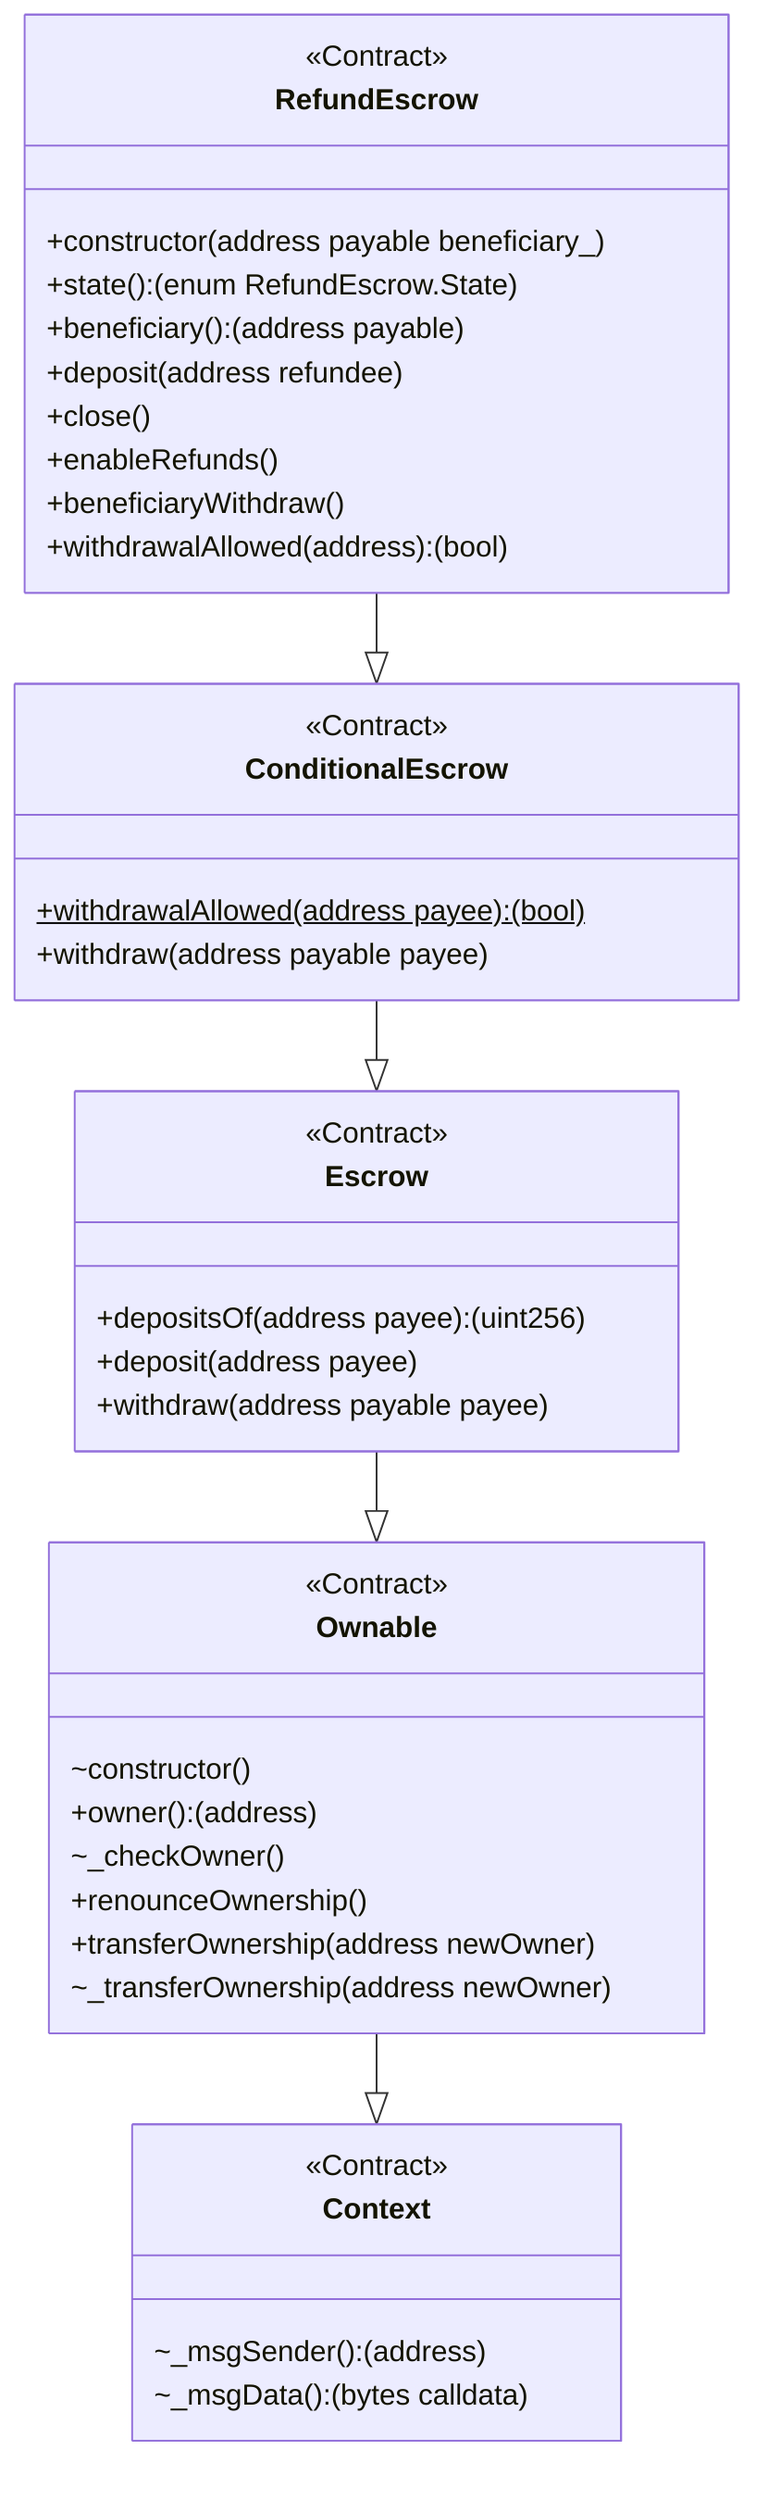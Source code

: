 classDiagram
  %% 638:2551:5
  class RefundEscrow {
    <<Contract>>
    +constructor(address payable beneficiary_)
    +state(): (enum RefundEscrow.State)
    +beneficiary(): (address payable)
    +deposit(address refundee)
    +close()
    +enableRefunds()
    +beneficiaryWithdraw()
    +withdrawalAllowed(address): (bool)
  }
  
  RefundEscrow --|> ConditionalEscrow
  
  %% 337:534:3
  class ConditionalEscrow {
    <<Contract>>
    +withdrawalAllowed(address payee): (bool)$
    +withdraw(address payable payee)
  }
  
  ConditionalEscrow --|> Escrow
  
  %% 825:1428:4
  class Escrow {
    <<Contract>>
    +depositsOf(address payee): (uint256)
    +deposit(address payee)
    +withdraw(address payable payee)
  }
  
  Escrow --|> Ownable
  
  %% 654:1968:0
  class Ownable {
    <<Contract>>
    ~constructor()
    +owner(): (address)
    ~_checkOwner()
    +renounceOwnership()
    +transferOwnership(address newOwner)
    ~_transferOwnership(address newOwner)
  }
  
  Ownable --|> Context
  
  %% 608:235:2
  class Context {
    <<Contract>>
    ~_msgSender(): (address)
    ~_msgData(): (bytes calldata)
  }